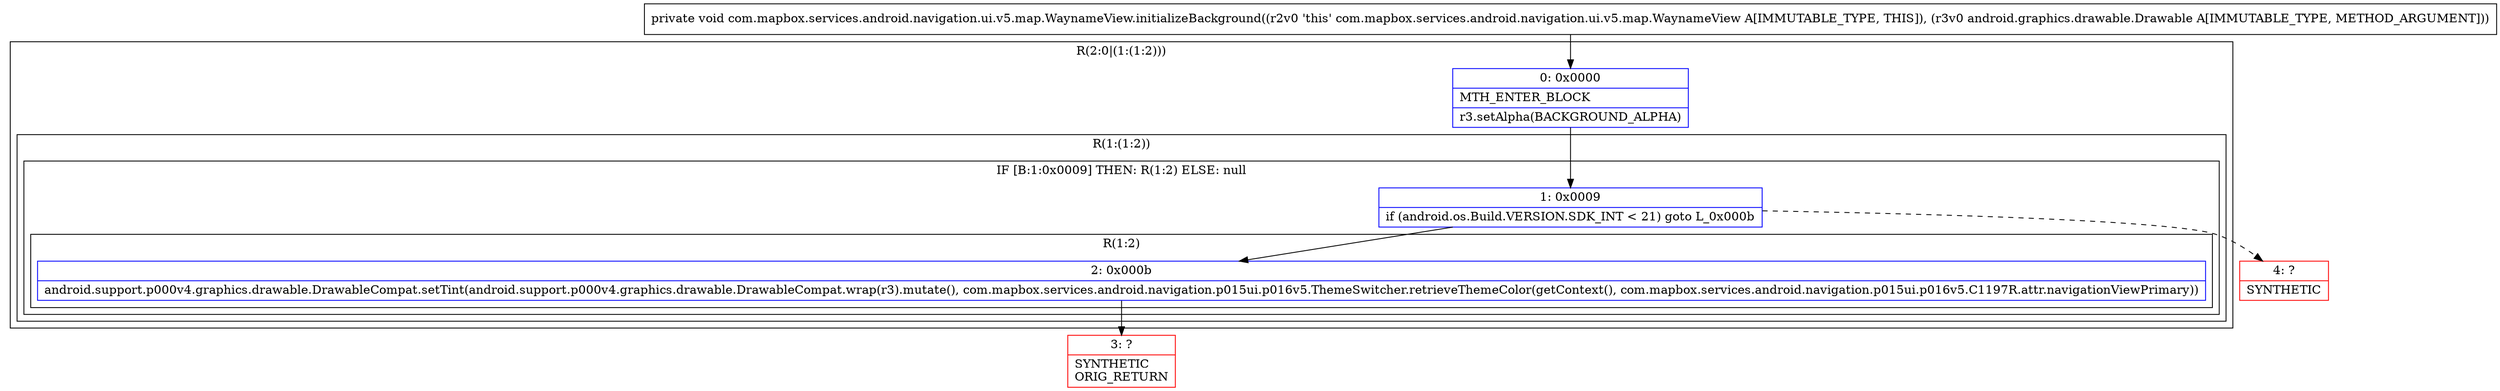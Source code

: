 digraph "CFG forcom.mapbox.services.android.navigation.ui.v5.map.WaynameView.initializeBackground(Landroid\/graphics\/drawable\/Drawable;)V" {
subgraph cluster_Region_328813077 {
label = "R(2:0|(1:(1:2)))";
node [shape=record,color=blue];
Node_0 [shape=record,label="{0\:\ 0x0000|MTH_ENTER_BLOCK\l|r3.setAlpha(BACKGROUND_ALPHA)\l}"];
subgraph cluster_Region_871100842 {
label = "R(1:(1:2))";
node [shape=record,color=blue];
subgraph cluster_IfRegion_1054129106 {
label = "IF [B:1:0x0009] THEN: R(1:2) ELSE: null";
node [shape=record,color=blue];
Node_1 [shape=record,label="{1\:\ 0x0009|if (android.os.Build.VERSION.SDK_INT \< 21) goto L_0x000b\l}"];
subgraph cluster_Region_1563087422 {
label = "R(1:2)";
node [shape=record,color=blue];
Node_2 [shape=record,label="{2\:\ 0x000b|android.support.p000v4.graphics.drawable.DrawableCompat.setTint(android.support.p000v4.graphics.drawable.DrawableCompat.wrap(r3).mutate(), com.mapbox.services.android.navigation.p015ui.p016v5.ThemeSwitcher.retrieveThemeColor(getContext(), com.mapbox.services.android.navigation.p015ui.p016v5.C1197R.attr.navigationViewPrimary))\l}"];
}
}
}
}
Node_3 [shape=record,color=red,label="{3\:\ ?|SYNTHETIC\lORIG_RETURN\l}"];
Node_4 [shape=record,color=red,label="{4\:\ ?|SYNTHETIC\l}"];
MethodNode[shape=record,label="{private void com.mapbox.services.android.navigation.ui.v5.map.WaynameView.initializeBackground((r2v0 'this' com.mapbox.services.android.navigation.ui.v5.map.WaynameView A[IMMUTABLE_TYPE, THIS]), (r3v0 android.graphics.drawable.Drawable A[IMMUTABLE_TYPE, METHOD_ARGUMENT])) }"];
MethodNode -> Node_0;
Node_0 -> Node_1;
Node_1 -> Node_2;
Node_1 -> Node_4[style=dashed];
Node_2 -> Node_3;
}

